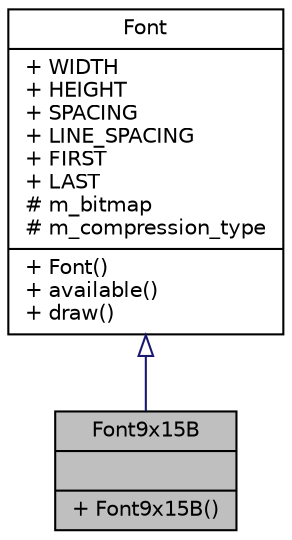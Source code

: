 digraph "Font9x15B"
{
  edge [fontname="Helvetica",fontsize="10",labelfontname="Helvetica",labelfontsize="10"];
  node [fontname="Helvetica",fontsize="10",shape=record];
  Node1 [label="{Font9x15B\n||+ Font9x15B()\l}",height=0.2,width=0.4,color="black", fillcolor="grey75", style="filled", fontcolor="black"];
  Node2 -> Node1 [dir="back",color="midnightblue",fontsize="10",style="solid",arrowtail="onormal",fontname="Helvetica"];
  Node2 [label="{Font\n|+ WIDTH\l+ HEIGHT\l+ SPACING\l+ LINE_SPACING\l+ FIRST\l+ LAST\l# m_bitmap\l# m_compression_type\l|+ Font()\l+ available()\l+ draw()\l}",height=0.2,width=0.4,color="black", fillcolor="white", style="filled",URL="$d4/d42/classFont.html"];
}
